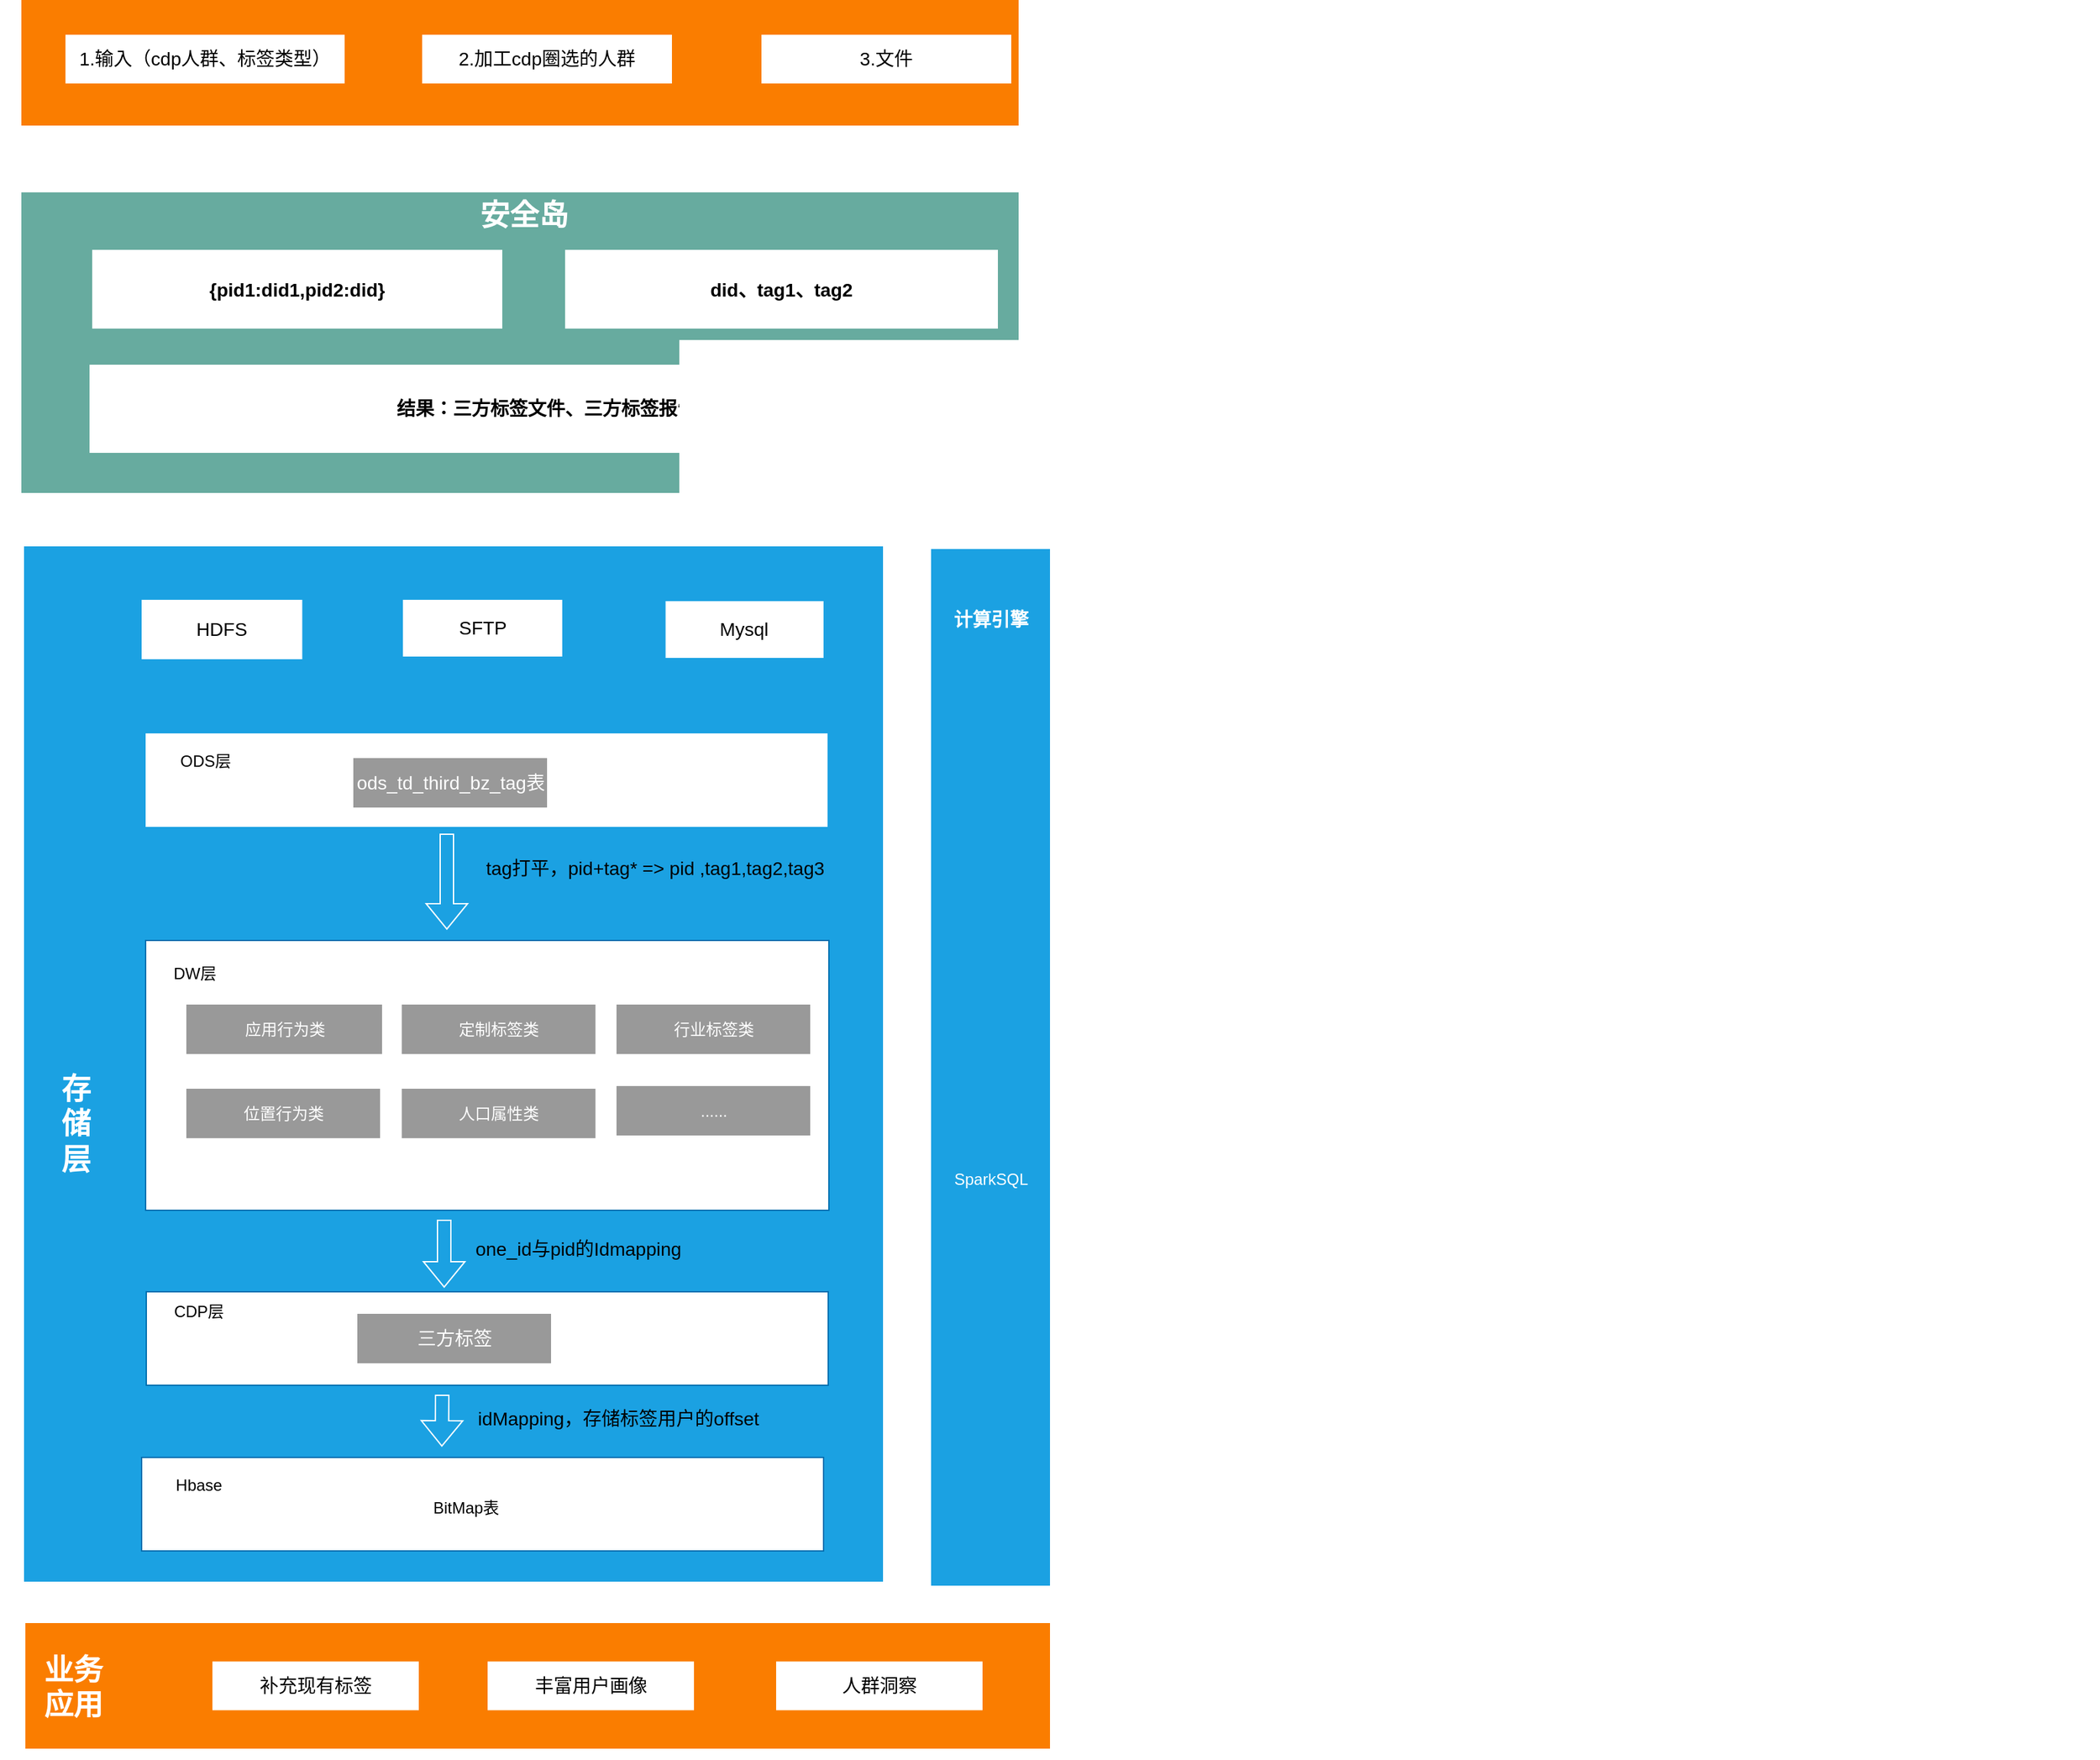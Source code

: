 <mxfile version="21.1.2" type="github">
  <diagram name="第 1 页" id="jkvh4A5DkbGee7e1IqiZ">
    <mxGraphModel dx="2293" dy="1843" grid="0" gridSize="10" guides="1" tooltips="1" connect="1" arrows="1" fold="1" page="0" pageScale="1" pageWidth="1700" pageHeight="1100" math="0" shadow="0">
      <root>
        <mxCell id="0" />
        <mxCell id="1" parent="0" />
        <mxCell id="-sx49MDDap_tLkrFsJoD-58" value="&lt;font color=&quot;#ffffff&quot;&gt;数据&lt;/font&gt;" style="text;html=1;strokeColor=none;fillColor=none;align=center;verticalAlign=middle;whiteSpace=wrap;rounded=0;fontSize=14;fontStyle=1" vertex="1" parent="1">
          <mxGeometry x="-52" y="-513" width="98.5" height="30" as="geometry" />
        </mxCell>
        <mxCell id="-sx49MDDap_tLkrFsJoD-59" value="&lt;font color=&quot;#ffffff&quot;&gt;结果&lt;/font&gt;" style="text;html=1;strokeColor=none;fillColor=none;align=center;verticalAlign=middle;whiteSpace=wrap;rounded=0;fontSize=14;fontStyle=1" vertex="1" parent="1">
          <mxGeometry x="-52" y="-361" width="98.5" height="35" as="geometry" />
        </mxCell>
        <mxCell id="-sx49MDDap_tLkrFsJoD-60" value="&lt;font color=&quot;#ffffff&quot; style=&quot;font-size: 22px;&quot;&gt;安全岛&lt;/font&gt;" style="text;html=1;strokeColor=none;fillColor=none;align=center;verticalAlign=middle;whiteSpace=wrap;rounded=0;fontSize=14;fontStyle=1;fontColor=#000000;" vertex="1" parent="1">
          <mxGeometry x="162.5" y="-597" width="98.5" height="30" as="geometry" />
        </mxCell>
        <mxCell id="-sx49MDDap_tLkrFsJoD-61" value="" style="shape=flexArrow;endArrow=classic;html=1;rounded=0;strokeColor=#FFFFFF;entryX=0.476;entryY=-0.013;entryDx=0;entryDy=0;entryPerimeter=0;" edge="1" parent="1">
          <mxGeometry width="50" height="50" relative="1" as="geometry">
            <mxPoint x="219" y="-472" as="sourcePoint" />
            <mxPoint x="216.804" y="-365.975" as="targetPoint" />
          </mxGeometry>
        </mxCell>
        <mxCell id="-sx49MDDap_tLkrFsJoD-66" value="&lt;font style=&quot;font-size: 22px;&quot;&gt;存储层&lt;/font&gt;" style="text;html=1;align=center;verticalAlign=middle;whiteSpace=wrap;rounded=0;fontSize=22;fontStyle=1;fontColor=#FFFFFF;" vertex="1" parent="1">
          <mxGeometry x="935.75" y="224" width="98" height="30" as="geometry" />
        </mxCell>
        <mxCell id="-sx49MDDap_tLkrFsJoD-71" value="" style="rounded=0;whiteSpace=wrap;html=1;fontSize=15;fontColor=#ffffff;fillColor=#1ba1e2;labelBackgroundColor=#33FFFF;strokeColor=none;" vertex="1" parent="1">
          <mxGeometry x="-34" y="-345" width="643" height="775" as="geometry" />
        </mxCell>
        <mxCell id="-sx49MDDap_tLkrFsJoD-72" value="" style="rounded=0;whiteSpace=wrap;html=1;fontSize=14;strokeColor=none;" vertex="1" parent="1">
          <mxGeometry x="57" y="-205" width="510.5" height="70" as="geometry" />
        </mxCell>
        <mxCell id="-sx49MDDap_tLkrFsJoD-73" value="" style="rounded=0;whiteSpace=wrap;html=1;fillColor=#FFFFFF;strokeColor=#006EAF;fontColor=#ffffff;fontSize=14;" vertex="1" parent="1">
          <mxGeometry x="57" y="-50" width="511.5" height="202" as="geometry" />
        </mxCell>
        <mxCell id="-sx49MDDap_tLkrFsJoD-74" value="DW层" style="text;html=1;strokeColor=none;fillColor=none;align=center;verticalAlign=middle;whiteSpace=wrap;rounded=0;" vertex="1" parent="1">
          <mxGeometry x="63.5" y="-40" width="60" height="30" as="geometry" />
        </mxCell>
        <mxCell id="-sx49MDDap_tLkrFsJoD-75" value="应用行为类" style="rounded=0;whiteSpace=wrap;html=1;fillColor=#999999;strokeColor=none;fontColor=#FFFFFF;" vertex="1" parent="1">
          <mxGeometry x="87.5" y="-2" width="146.5" height="37" as="geometry" />
        </mxCell>
        <mxCell id="-sx49MDDap_tLkrFsJoD-76" value="定制标签类" style="rounded=0;whiteSpace=wrap;html=1;fillColor=#999999;strokeColor=none;fontColor=#FFFFFF;" vertex="1" parent="1">
          <mxGeometry x="248.75" y="-2" width="145" height="37" as="geometry" />
        </mxCell>
        <mxCell id="-sx49MDDap_tLkrFsJoD-77" value="行业标签类" style="rounded=0;whiteSpace=wrap;html=1;fillColor=#999999;strokeColor=none;fontColor=#FFFFFF;" vertex="1" parent="1">
          <mxGeometry x="409.5" y="-2" width="145" height="37" as="geometry" />
        </mxCell>
        <mxCell id="-sx49MDDap_tLkrFsJoD-78" value="位置行为类" style="rounded=0;whiteSpace=wrap;html=1;fillColor=#999999;strokeColor=none;fontColor=#FFFFFF;" vertex="1" parent="1">
          <mxGeometry x="87.5" y="61" width="145" height="37" as="geometry" />
        </mxCell>
        <mxCell id="-sx49MDDap_tLkrFsJoD-79" value="人口属性类" style="rounded=0;whiteSpace=wrap;html=1;fillColor=#999999;strokeColor=none;fontColor=#FFFFFF;" vertex="1" parent="1">
          <mxGeometry x="248.75" y="61" width="145" height="37" as="geometry" />
        </mxCell>
        <mxCell id="-sx49MDDap_tLkrFsJoD-80" value="......" style="rounded=0;whiteSpace=wrap;html=1;fillColor=#999999;strokeColor=none;fontColor=#FFFFFF;" vertex="1" parent="1">
          <mxGeometry x="409.5" y="59" width="145" height="37" as="geometry" />
        </mxCell>
        <mxCell id="-sx49MDDap_tLkrFsJoD-81" value="ODS层" style="text;html=1;strokeColor=none;fillColor=none;align=center;verticalAlign=middle;whiteSpace=wrap;rounded=0;" vertex="1" parent="1">
          <mxGeometry x="71.5" y="-199" width="60" height="30" as="geometry" />
        </mxCell>
        <mxCell id="-sx49MDDap_tLkrFsJoD-82" value="ods_td_third_bz_tag表" style="rounded=0;whiteSpace=wrap;html=1;fillColor=#999999;strokeColor=none;fontSize=14;fontColor=#FFFFFF;" vertex="1" parent="1">
          <mxGeometry x="212.5" y="-186.5" width="145" height="37" as="geometry" />
        </mxCell>
        <mxCell id="-sx49MDDap_tLkrFsJoD-83" value="" style="shape=flexArrow;endArrow=classic;html=1;rounded=0;strokeColor=#FFFFFF;" edge="1" parent="1">
          <mxGeometry width="50" height="50" relative="1" as="geometry">
            <mxPoint x="282.5" y="-130" as="sourcePoint" />
            <mxPoint x="282.5" y="-58" as="targetPoint" />
          </mxGeometry>
        </mxCell>
        <mxCell id="-sx49MDDap_tLkrFsJoD-84" value="tag打平，pid+tag* =&amp;gt; pid ,tag1,tag2,tag3" style="text;html=1;strokeColor=none;fillColor=none;align=center;verticalAlign=middle;whiteSpace=wrap;rounded=0;fontSize=14;" vertex="1" parent="1">
          <mxGeometry x="297" y="-117" width="283" height="26" as="geometry" />
        </mxCell>
        <mxCell id="-sx49MDDap_tLkrFsJoD-85" value="" style="rounded=0;whiteSpace=wrap;html=1;fillColor=#FFFFFF;strokeColor=#006EAF;fontColor=#ffffff;fontSize=14;" vertex="1" parent="1">
          <mxGeometry x="57.5" y="213" width="510.5" height="70" as="geometry" />
        </mxCell>
        <mxCell id="-sx49MDDap_tLkrFsJoD-86" value="CDP层" style="text;html=1;strokeColor=none;fillColor=none;align=center;verticalAlign=middle;whiteSpace=wrap;rounded=0;" vertex="1" parent="1">
          <mxGeometry x="67" y="213" width="60" height="30" as="geometry" />
        </mxCell>
        <mxCell id="-sx49MDDap_tLkrFsJoD-87" value="" style="shape=flexArrow;endArrow=classic;html=1;rounded=0;strokeColor=#FFFFFF;" edge="1" parent="1">
          <mxGeometry width="50" height="50" relative="1" as="geometry">
            <mxPoint x="280.5" y="159" as="sourcePoint" />
            <mxPoint x="280.5" y="210" as="targetPoint" />
          </mxGeometry>
        </mxCell>
        <mxCell id="-sx49MDDap_tLkrFsJoD-88" value="三方标签" style="rounded=0;whiteSpace=wrap;html=1;fillColor=#999999;strokeColor=none;fontSize=14;fontColor=#FFFFFF;" vertex="1" parent="1">
          <mxGeometry x="215.5" y="229.5" width="145" height="37" as="geometry" />
        </mxCell>
        <mxCell id="-sx49MDDap_tLkrFsJoD-89" value="one_id与pid的Idmapping" style="text;html=1;strokeColor=none;fillColor=none;align=center;verticalAlign=middle;whiteSpace=wrap;rounded=0;fontSize=14;" vertex="1" parent="1">
          <mxGeometry x="227" y="170" width="308" height="22" as="geometry" />
        </mxCell>
        <mxCell id="-sx49MDDap_tLkrFsJoD-90" value="&lt;font style=&quot;font-size: 22px;&quot;&gt;存&lt;br&gt;储&lt;br&gt;层&lt;/font&gt;" style="text;html=1;align=center;verticalAlign=middle;whiteSpace=wrap;rounded=0;fontSize=22;fontStyle=1;fontColor=#FFFFFF;" vertex="1" parent="1">
          <mxGeometry x="-44" y="73" width="98" height="30" as="geometry" />
        </mxCell>
        <mxCell id="-sx49MDDap_tLkrFsJoD-92" value="" style="rounded=0;whiteSpace=wrap;html=1;fillColor=#FFFFFF;strokeColor=#006EAF;fontColor=#ffffff;fontSize=14;" vertex="1" parent="1">
          <mxGeometry x="54" y="337" width="510.5" height="70" as="geometry" />
        </mxCell>
        <mxCell id="-sx49MDDap_tLkrFsJoD-93" value="Hbase" style="text;html=1;strokeColor=none;fillColor=none;align=center;verticalAlign=middle;whiteSpace=wrap;rounded=0;" vertex="1" parent="1">
          <mxGeometry x="67" y="343" width="60" height="30" as="geometry" />
        </mxCell>
        <mxCell id="-sx49MDDap_tLkrFsJoD-94" value="BitMap表" style="text;html=1;strokeColor=none;fillColor=none;align=center;verticalAlign=middle;whiteSpace=wrap;rounded=0;" vertex="1" parent="1">
          <mxGeometry x="267" y="360" width="60" height="30" as="geometry" />
        </mxCell>
        <mxCell id="-sx49MDDap_tLkrFsJoD-95" value="idMapping，存储标签用户的offset" style="text;html=1;strokeColor=none;fillColor=none;align=center;verticalAlign=middle;whiteSpace=wrap;rounded=0;fontSize=14;" vertex="1" parent="1">
          <mxGeometry x="256.5" y="297" width="308" height="22" as="geometry" />
        </mxCell>
        <mxCell id="-sx49MDDap_tLkrFsJoD-96" value="" style="shape=flexArrow;endArrow=classic;html=1;rounded=0;strokeColor=#FFFFFF;" edge="1" parent="1">
          <mxGeometry width="50" height="50" relative="1" as="geometry">
            <mxPoint x="279" y="290" as="sourcePoint" />
            <mxPoint x="278.75" y="329" as="targetPoint" />
          </mxGeometry>
        </mxCell>
        <mxCell id="-sx49MDDap_tLkrFsJoD-100" value="" style="rounded=0;whiteSpace=wrap;html=1;fillColor=#FA7D00;fontSize=14;fontStyle=1;strokeColor=none;" vertex="1" parent="1">
          <mxGeometry x="-33" y="461" width="767" height="94" as="geometry" />
        </mxCell>
        <mxCell id="-sx49MDDap_tLkrFsJoD-101" value="&lt;font color=&quot;#ffffff&quot;&gt;&lt;span style=&quot;font-size: 22px;&quot;&gt;业务应用&lt;/span&gt;&lt;/font&gt;" style="text;html=1;strokeColor=none;fillColor=none;align=center;verticalAlign=middle;whiteSpace=wrap;rounded=0;fontSize=14;fontStyle=1;fontColor=#000000;" vertex="1" parent="1">
          <mxGeometry x="1420.25" y="-258" width="98.5" height="30" as="geometry" />
        </mxCell>
        <mxCell id="-sx49MDDap_tLkrFsJoD-102" value="补充现有标签" style="rounded=0;whiteSpace=wrap;html=1;fillColor=#FFFFFF;strokeColor=none;fontSize=14;" vertex="1" parent="1">
          <mxGeometry x="107" y="489.75" width="154.5" height="36.5" as="geometry" />
        </mxCell>
        <mxCell id="-sx49MDDap_tLkrFsJoD-113" value="" style="rounded=0;whiteSpace=wrap;html=1;fillColor=#67AB9F;strokeColor=none;strokeWidth=3;" vertex="1" parent="1">
          <mxGeometry x="-36" y="-610" width="771" height="225" as="geometry" />
        </mxCell>
        <mxCell id="-sx49MDDap_tLkrFsJoD-114" value="&lt;font color=&quot;#000000&quot;&gt;&lt;b&gt;did、tag1、tag2&lt;/b&gt;&lt;/font&gt;" style="rounded=0;whiteSpace=wrap;html=1;fillColor=#FFFFFF;strokeColor=none;fontColor=#ffffff;fontSize=14;" vertex="1" parent="1">
          <mxGeometry x="371" y="-567" width="324" height="59" as="geometry" />
        </mxCell>
        <mxCell id="-sx49MDDap_tLkrFsJoD-115" value="&lt;b style=&quot;border-color: var(--border-color); color: rgb(0, 0, 0);&quot;&gt;结果：三方标签文件、三方标签报告&lt;/b&gt;" style="rounded=0;whiteSpace=wrap;html=1;fillColor=#FFFFFF;strokeColor=none;fontColor=#ffffff;fontSize=14;" vertex="1" parent="1">
          <mxGeometry x="15" y="-481" width="684" height="66" as="geometry" />
        </mxCell>
        <mxCell id="-sx49MDDap_tLkrFsJoD-118" value="&lt;font color=&quot;#ffffff&quot; style=&quot;font-size: 22px;&quot;&gt;安全岛&lt;/font&gt;" style="text;html=1;strokeColor=none;fillColor=none;align=center;verticalAlign=middle;whiteSpace=wrap;rounded=0;fontSize=14;fontStyle=1;fontColor=#000000;" vertex="1" parent="1">
          <mxGeometry x="291.25" y="-607" width="98.5" height="30" as="geometry" />
        </mxCell>
        <mxCell id="-sx49MDDap_tLkrFsJoD-121" value="&lt;font color=&quot;#000000&quot;&gt;&lt;b&gt;{pid1:did1,pid2:did}&lt;/b&gt;&lt;/font&gt;" style="rounded=0;whiteSpace=wrap;html=1;fillColor=#FFFFFF;strokeColor=none;fontColor=#ffffff;fontSize=14;" vertex="1" parent="1">
          <mxGeometry x="17" y="-567" width="307" height="59" as="geometry" />
        </mxCell>
        <mxCell id="-sx49MDDap_tLkrFsJoD-122" value="&lt;span style=&quot;color: rgba(0, 0, 0, 0); font-family: monospace; font-size: 0px; text-align: start; background-color: rgb(251, 251, 251);&quot;&gt;%3CmxGraphModel%3E%3Croot%3E%3CmxCell%20id%3D%220%22%2F%3E%3CmxCell%20id%3D%221%22%20parent%3D%220%22%2F%3E%3CmxCell%20id%3D%222%22%20value%3D%22%26lt%3Bfont%20color%3D%26quot%3B%23000000%26quot%3B%20style%3D%26quot%3Bfont-size%3A%2013px%3B%26quot%3B%26gt%3B%E6%95%B0%E6%8D%AE%E5%AD%98%E5%82%A8%26lt%3B%2Ffont%26gt%3B%22%20style%3D%22text%3Bhtml%3D1%3BstrokeColor%3Dnone%3BfillColor%3Dnone%3Balign%3Dcenter%3BverticalAlign%3Dmiddle%3BwhiteSpace%3Dwrap%3Brounded%3D0%3BfontSize%3D13%3BfontColor%3D%23FFFFFF%3B%22%20vertex%3D%221%22%20parent%3D%221%22%3E%3CmxGeometry%20x%3D%22235%22%20y%3D%22165%22%20width%3D%2260%22%20height%3D%2230%22%20as%3D%22geometry%22%2F%3E%3C%2FmxCell%3E%3C%2Froot%3E%3C%2FmxGraphModel%3E&lt;/span&gt;" style="rounded=0;whiteSpace=wrap;html=1;fontSize=15;fontColor=#FFFFFF;fillColor=#1BA1E2;labelBackgroundColor=#33FFFF;strokeColor=none;" vertex="1" parent="1">
          <mxGeometry x="645" y="-343" width="89" height="776" as="geometry" />
        </mxCell>
        <mxCell id="-sx49MDDap_tLkrFsJoD-123" value="&lt;font style=&quot;font-size: 14px;&quot;&gt;计算引擎&lt;/font&gt;" style="text;html=1;strokeColor=none;fillColor=none;align=center;verticalAlign=middle;whiteSpace=wrap;rounded=0;fontSize=14;fontColor=#FFFFFF;fontStyle=1" vertex="1" parent="1">
          <mxGeometry x="659.5" y="-305" width="60" height="30" as="geometry" />
        </mxCell>
        <mxCell id="-sx49MDDap_tLkrFsJoD-124" value="SparkSQL" style="text;html=1;strokeColor=none;fillColor=none;align=center;verticalAlign=middle;whiteSpace=wrap;rounded=0;labelBackgroundColor=none;fontSize=12;fontColor=#FFFFFF;" vertex="1" parent="1">
          <mxGeometry x="659.5" y="113.5" width="60" height="30" as="geometry" />
        </mxCell>
        <mxCell id="-sx49MDDap_tLkrFsJoD-125" value="HDFS" style="rounded=0;whiteSpace=wrap;html=1;fillColor=#FFFFFF;strokeColor=none;fontSize=14;" vertex="1" parent="1">
          <mxGeometry x="54" y="-305" width="120.25" height="44.5" as="geometry" />
        </mxCell>
        <mxCell id="-sx49MDDap_tLkrFsJoD-126" value="SFTP" style="rounded=0;whiteSpace=wrap;html=1;fillColor=#FFFFFF;strokeColor=none;fontSize=14;" vertex="1" parent="1">
          <mxGeometry x="249.63" y="-305" width="119.25" height="42.5" as="geometry" />
        </mxCell>
        <mxCell id="-sx49MDDap_tLkrFsJoD-127" value="Mysql" style="rounded=0;whiteSpace=wrap;html=1;fillColor=#FFFFFF;strokeColor=none;fontSize=14;" vertex="1" parent="1">
          <mxGeometry x="446.25" y="-304" width="118.25" height="42.5" as="geometry" />
        </mxCell>
        <mxCell id="-sx49MDDap_tLkrFsJoD-129" value="丰富用户画像" style="rounded=0;whiteSpace=wrap;html=1;fillColor=#FFFFFF;strokeColor=none;fontSize=14;" vertex="1" parent="1">
          <mxGeometry x="313" y="489.75" width="154.5" height="36.5" as="geometry" />
        </mxCell>
        <mxCell id="-sx49MDDap_tLkrFsJoD-130" value="人群洞察" style="rounded=0;whiteSpace=wrap;html=1;fillColor=#FFFFFF;strokeColor=none;fontSize=14;" vertex="1" parent="1">
          <mxGeometry x="529" y="489.75" width="154.5" height="36.5" as="geometry" />
        </mxCell>
        <mxCell id="-sx49MDDap_tLkrFsJoD-131" value="&lt;font style=&quot;font-size: 22px;&quot;&gt;业务&lt;br&gt;应用&lt;br&gt;&lt;br&gt;&lt;/font&gt;" style="text;html=1;align=center;verticalAlign=middle;whiteSpace=wrap;rounded=0;fontSize=22;fontStyle=1;fontColor=#FFFFFF;" vertex="1" parent="1">
          <mxGeometry x="-46" y="508" width="98" height="30" as="geometry" />
        </mxCell>
        <mxCell id="-sx49MDDap_tLkrFsJoD-134" value="" style="rounded=0;whiteSpace=wrap;html=1;fillColor=#FA7D00;fontSize=14;fontStyle=1;strokeColor=none;" vertex="1" parent="1">
          <mxGeometry x="-36" y="-754" width="771" height="94" as="geometry" />
        </mxCell>
        <mxCell id="-sx49MDDap_tLkrFsJoD-135" value="1.输入（cdp人群、标签类型）" style="rounded=0;whiteSpace=wrap;html=1;fillColor=#FFFFFF;strokeColor=none;fontSize=14;" vertex="1" parent="1">
          <mxGeometry x="-3" y="-728" width="209" height="36.5" as="geometry" />
        </mxCell>
        <mxCell id="-sx49MDDap_tLkrFsJoD-136" value="2.加工cdp圈选的人群" style="rounded=0;whiteSpace=wrap;html=1;fillColor=#FFFFFF;strokeColor=none;fontSize=14;" vertex="1" parent="1">
          <mxGeometry x="264" y="-728" width="187" height="36.5" as="geometry" />
        </mxCell>
        <mxCell id="-sx49MDDap_tLkrFsJoD-137" value="3.文件" style="rounded=0;whiteSpace=wrap;html=1;fillColor=#FFFFFF;strokeColor=none;fontSize=14;" vertex="1" parent="1">
          <mxGeometry x="518" y="-728" width="187" height="36.5" as="geometry" />
        </mxCell>
      </root>
    </mxGraphModel>
  </diagram>
</mxfile>
